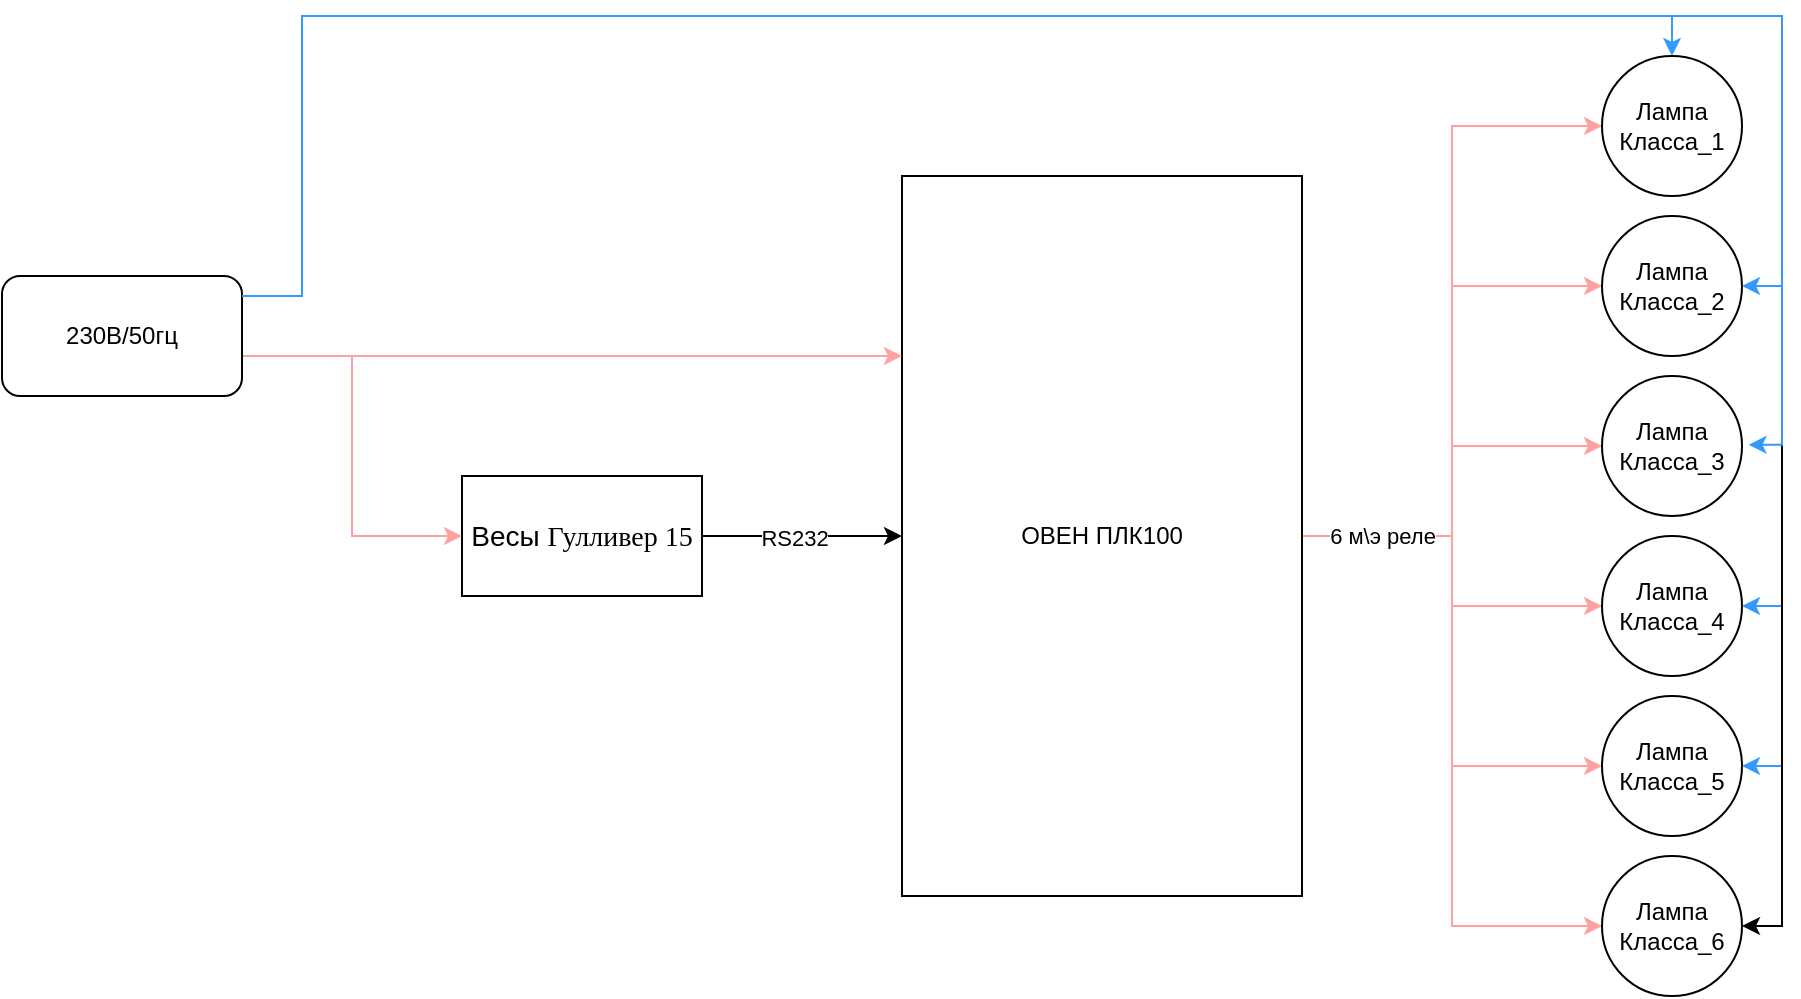 <mxfile version="24.0.1" type="github">
  <diagram name="Страница — 1" id="pYsW1fPe0Tu2wBpFtFvx">
    <mxGraphModel dx="2191" dy="866" grid="1" gridSize="10" guides="1" tooltips="1" connect="1" arrows="1" fold="1" page="1" pageScale="1" pageWidth="1169" pageHeight="827" math="0" shadow="0">
      <root>
        <mxCell id="0" />
        <mxCell id="1" parent="0" />
        <mxCell id="aPsusKTx-mUWodK5LegC-20" style="edgeStyle=orthogonalEdgeStyle;rounded=0;orthogonalLoop=1;jettySize=auto;html=1;fillColor=#FFA1A1;strokeColor=#FFA1A1;" edge="1" parent="1" source="aPsusKTx-mUWodK5LegC-1" target="aPsusKTx-mUWodK5LegC-12">
          <mxGeometry relative="1" as="geometry" />
        </mxCell>
        <mxCell id="aPsusKTx-mUWodK5LegC-21" style="edgeStyle=orthogonalEdgeStyle;rounded=0;orthogonalLoop=1;jettySize=auto;html=1;entryX=0;entryY=0.5;entryDx=0;entryDy=0;fillColor=#FFA1A1;strokeColor=#FFA1A1;" edge="1" parent="1" source="aPsusKTx-mUWodK5LegC-1" target="aPsusKTx-mUWodK5LegC-14">
          <mxGeometry relative="1" as="geometry" />
        </mxCell>
        <mxCell id="aPsusKTx-mUWodK5LegC-22" style="edgeStyle=orthogonalEdgeStyle;rounded=0;orthogonalLoop=1;jettySize=auto;html=1;fillColor=#FFA1A1;strokeColor=#FFA1A1;" edge="1" parent="1" source="aPsusKTx-mUWodK5LegC-1" target="aPsusKTx-mUWodK5LegC-16">
          <mxGeometry relative="1" as="geometry" />
        </mxCell>
        <mxCell id="aPsusKTx-mUWodK5LegC-23" style="edgeStyle=orthogonalEdgeStyle;rounded=0;orthogonalLoop=1;jettySize=auto;html=1;fillColor=#FFA1A1;strokeColor=#FFA1A1;" edge="1" parent="1" source="aPsusKTx-mUWodK5LegC-1" target="aPsusKTx-mUWodK5LegC-18">
          <mxGeometry relative="1" as="geometry" />
        </mxCell>
        <mxCell id="aPsusKTx-mUWodK5LegC-25" style="edgeStyle=orthogonalEdgeStyle;rounded=0;orthogonalLoop=1;jettySize=auto;html=1;fillColor=#FFA1A1;strokeColor=#FFA1A1;" edge="1" parent="1" source="aPsusKTx-mUWodK5LegC-1" target="aPsusKTx-mUWodK5LegC-24">
          <mxGeometry relative="1" as="geometry" />
        </mxCell>
        <mxCell id="aPsusKTx-mUWodK5LegC-27" style="edgeStyle=orthogonalEdgeStyle;rounded=0;orthogonalLoop=1;jettySize=auto;html=1;entryX=0;entryY=0.5;entryDx=0;entryDy=0;fillColor=#FFA1A1;strokeColor=#FFA1A1;" edge="1" parent="1" source="aPsusKTx-mUWodK5LegC-1" target="aPsusKTx-mUWodK5LegC-26">
          <mxGeometry relative="1" as="geometry" />
        </mxCell>
        <mxCell id="aPsusKTx-mUWodK5LegC-40" value="6 м\э реле" style="edgeLabel;html=1;align=center;verticalAlign=middle;resizable=0;points=[];" vertex="1" connectable="0" parent="aPsusKTx-mUWodK5LegC-27">
          <mxGeometry x="-0.857" y="3" relative="1" as="geometry">
            <mxPoint x="15" y="3" as="offset" />
          </mxGeometry>
        </mxCell>
        <mxCell id="aPsusKTx-mUWodK5LegC-1" value="ОВЕН ПЛК100" style="rounded=0;whiteSpace=wrap;html=1;" vertex="1" parent="1">
          <mxGeometry x="240" y="360" width="200" height="360" as="geometry" />
        </mxCell>
        <mxCell id="aPsusKTx-mUWodK5LegC-30" style="edgeStyle=orthogonalEdgeStyle;rounded=0;orthogonalLoop=1;jettySize=auto;html=1;entryX=0.5;entryY=0;entryDx=0;entryDy=0;exitX=1;exitY=0.5;exitDx=0;exitDy=0;fillColor=#3399FF;strokeColor=#3399FF;" edge="1" parent="1" source="aPsusKTx-mUWodK5LegC-32" target="aPsusKTx-mUWodK5LegC-12">
          <mxGeometry relative="1" as="geometry">
            <mxPoint x="-90.0" y="420" as="sourcePoint" />
            <Array as="points">
              <mxPoint x="-90" y="420" />
              <mxPoint x="-60" y="420" />
              <mxPoint x="-60" y="280" />
              <mxPoint x="625" y="280" />
            </Array>
          </mxGeometry>
        </mxCell>
        <mxCell id="aPsusKTx-mUWodK5LegC-31" style="edgeStyle=orthogonalEdgeStyle;rounded=0;orthogonalLoop=1;jettySize=auto;html=1;entryX=0;entryY=0.25;entryDx=0;entryDy=0;exitX=1;exitY=0.75;exitDx=0;exitDy=0;strokeColor=#FFA1A1;" edge="1" parent="1" source="aPsusKTx-mUWodK5LegC-32" target="aPsusKTx-mUWodK5LegC-1">
          <mxGeometry relative="1" as="geometry">
            <mxPoint x="-90.0" y="460" as="sourcePoint" />
            <Array as="points">
              <mxPoint x="-90" y="450" />
            </Array>
          </mxGeometry>
        </mxCell>
        <mxCell id="aPsusKTx-mUWodK5LegC-8" style="edgeStyle=orthogonalEdgeStyle;rounded=0;orthogonalLoop=1;jettySize=auto;html=1;exitX=1;exitY=0.5;exitDx=0;exitDy=0;entryX=0;entryY=0.5;entryDx=0;entryDy=0;" edge="1" parent="1" source="aPsusKTx-mUWodK5LegC-4" target="aPsusKTx-mUWodK5LegC-1">
          <mxGeometry relative="1" as="geometry" />
        </mxCell>
        <mxCell id="aPsusKTx-mUWodK5LegC-9" value="RS232" style="edgeLabel;html=1;align=center;verticalAlign=middle;resizable=0;points=[];" vertex="1" connectable="0" parent="aPsusKTx-mUWodK5LegC-8">
          <mxGeometry x="-0.092" y="-1" relative="1" as="geometry">
            <mxPoint as="offset" />
          </mxGeometry>
        </mxCell>
        <mxCell id="aPsusKTx-mUWodK5LegC-4" value="&lt;font style=&quot;font-size: 14px;&quot;&gt;Весы&amp;nbsp;&lt;span style=&quot;line-height: 107%; font-family: &amp;quot;Times New Roman&amp;quot;, serif;&quot;&gt;Гулливер 15&lt;/span&gt;&lt;/font&gt;" style="rounded=0;whiteSpace=wrap;html=1;" vertex="1" parent="1">
          <mxGeometry x="20" y="510" width="120" height="60" as="geometry" />
        </mxCell>
        <mxCell id="aPsusKTx-mUWodK5LegC-12" value="Лампа&lt;br&gt;Класса_1" style="ellipse;whiteSpace=wrap;html=1;aspect=fixed;" vertex="1" parent="1">
          <mxGeometry x="590" y="300" width="70" height="70" as="geometry" />
        </mxCell>
        <mxCell id="aPsusKTx-mUWodK5LegC-14" value="Лампа&lt;br&gt;Класса_2" style="ellipse;whiteSpace=wrap;html=1;aspect=fixed;" vertex="1" parent="1">
          <mxGeometry x="590" y="380" width="70" height="70" as="geometry" />
        </mxCell>
        <mxCell id="aPsusKTx-mUWodK5LegC-16" value="Лампа&lt;br&gt;Класса_3" style="ellipse;whiteSpace=wrap;html=1;aspect=fixed;" vertex="1" parent="1">
          <mxGeometry x="590" y="460" width="70" height="70" as="geometry" />
        </mxCell>
        <mxCell id="aPsusKTx-mUWodK5LegC-18" value="Лампа&lt;br&gt;Класса_4" style="ellipse;whiteSpace=wrap;html=1;aspect=fixed;" vertex="1" parent="1">
          <mxGeometry x="590" y="540" width="70" height="70" as="geometry" />
        </mxCell>
        <mxCell id="aPsusKTx-mUWodK5LegC-24" value="Лампа&lt;br&gt;Класса_5" style="ellipse;whiteSpace=wrap;html=1;aspect=fixed;" vertex="1" parent="1">
          <mxGeometry x="590" y="620" width="70" height="70" as="geometry" />
        </mxCell>
        <mxCell id="aPsusKTx-mUWodK5LegC-26" value="Лампа&lt;br&gt;Класса_6" style="ellipse;whiteSpace=wrap;html=1;aspect=fixed;" vertex="1" parent="1">
          <mxGeometry x="590" y="700" width="70" height="70" as="geometry" />
        </mxCell>
        <mxCell id="aPsusKTx-mUWodK5LegC-35" style="edgeStyle=orthogonalEdgeStyle;rounded=0;orthogonalLoop=1;jettySize=auto;html=1;entryX=0;entryY=0.5;entryDx=0;entryDy=0;strokeColor=#FFA1A1;" edge="1" parent="1" source="aPsusKTx-mUWodK5LegC-32" target="aPsusKTx-mUWodK5LegC-4">
          <mxGeometry relative="1" as="geometry">
            <Array as="points">
              <mxPoint x="-35" y="450" />
              <mxPoint x="-35" y="540" />
            </Array>
          </mxGeometry>
        </mxCell>
        <mxCell id="aPsusKTx-mUWodK5LegC-38" style="edgeStyle=orthogonalEdgeStyle;rounded=0;orthogonalLoop=1;jettySize=auto;html=1;entryX=1;entryY=0.5;entryDx=0;entryDy=0;strokeColor=#3399FF;" edge="1" parent="1" source="aPsusKTx-mUWodK5LegC-32" target="aPsusKTx-mUWodK5LegC-14">
          <mxGeometry relative="1" as="geometry">
            <Array as="points">
              <mxPoint x="-60" y="420" />
              <mxPoint x="-60" y="280" />
              <mxPoint x="680" y="280" />
              <mxPoint x="680" y="415" />
            </Array>
          </mxGeometry>
        </mxCell>
        <mxCell id="aPsusKTx-mUWodK5LegC-41" style="edgeStyle=orthogonalEdgeStyle;rounded=0;orthogonalLoop=1;jettySize=auto;html=1;entryX=1;entryY=0.5;entryDx=0;entryDy=0;strokeColor=#3399FF;" edge="1" parent="1" source="aPsusKTx-mUWodK5LegC-32" target="aPsusKTx-mUWodK5LegC-18">
          <mxGeometry relative="1" as="geometry">
            <Array as="points">
              <mxPoint x="-60" y="420" />
              <mxPoint x="-60" y="280" />
              <mxPoint x="680" y="280" />
              <mxPoint x="680" y="575" />
            </Array>
          </mxGeometry>
        </mxCell>
        <mxCell id="aPsusKTx-mUWodK5LegC-42" style="edgeStyle=orthogonalEdgeStyle;rounded=0;orthogonalLoop=1;jettySize=auto;html=1;entryX=1;entryY=0.5;entryDx=0;entryDy=0;strokeColor=#3399FF;" edge="1" parent="1" source="aPsusKTx-mUWodK5LegC-32" target="aPsusKTx-mUWodK5LegC-24">
          <mxGeometry relative="1" as="geometry">
            <Array as="points">
              <mxPoint x="-60" y="420" />
              <mxPoint x="-60" y="280" />
              <mxPoint x="680" y="280" />
              <mxPoint x="680" y="655" />
            </Array>
          </mxGeometry>
        </mxCell>
        <mxCell id="aPsusKTx-mUWodK5LegC-43" style="edgeStyle=orthogonalEdgeStyle;rounded=0;orthogonalLoop=1;jettySize=auto;html=1;entryX=1;entryY=0.5;entryDx=0;entryDy=0;fillColor=#3399FF;" edge="1" parent="1" source="aPsusKTx-mUWodK5LegC-32" target="aPsusKTx-mUWodK5LegC-26">
          <mxGeometry relative="1" as="geometry">
            <Array as="points">
              <mxPoint x="-60" y="420" />
              <mxPoint x="-60" y="280" />
              <mxPoint x="680" y="280" />
              <mxPoint x="680" y="735" />
            </Array>
          </mxGeometry>
        </mxCell>
        <mxCell id="aPsusKTx-mUWodK5LegC-32" value="230В/50гц" style="rounded=1;whiteSpace=wrap;html=1;" vertex="1" parent="1">
          <mxGeometry x="-210" y="410" width="120" height="60" as="geometry" />
        </mxCell>
        <mxCell id="aPsusKTx-mUWodK5LegC-39" style="edgeStyle=orthogonalEdgeStyle;rounded=0;orthogonalLoop=1;jettySize=auto;html=1;entryX=1.047;entryY=0.492;entryDx=0;entryDy=0;entryPerimeter=0;strokeColor=#3399FF;" edge="1" parent="1" source="aPsusKTx-mUWodK5LegC-32" target="aPsusKTx-mUWodK5LegC-16">
          <mxGeometry relative="1" as="geometry">
            <Array as="points">
              <mxPoint x="-60" y="420" />
              <mxPoint x="-60" y="280" />
              <mxPoint x="680" y="280" />
              <mxPoint x="680" y="494" />
            </Array>
          </mxGeometry>
        </mxCell>
      </root>
    </mxGraphModel>
  </diagram>
</mxfile>
